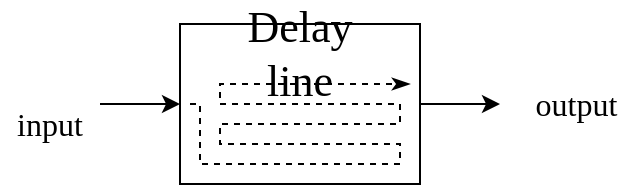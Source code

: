 <mxfile version="21.4.0" type="device">
  <diagram name="Page-1" id="4I2zJMP6fPbmH2adfHKz">
    <mxGraphModel dx="274" dy="158" grid="1" gridSize="10" guides="1" tooltips="1" connect="1" arrows="1" fold="1" page="1" pageScale="1" pageWidth="827" pageHeight="1169" math="0" shadow="0">
      <root>
        <mxCell id="0" />
        <mxCell id="1" parent="0" />
        <mxCell id="jOVSfKuzwhf96DGorkAo-1" style="edgeStyle=orthogonalEdgeStyle;rounded=0;orthogonalLoop=1;jettySize=auto;html=1;" edge="1" parent="1" source="tfoxWXDdU5jyKTtbno_l-1">
          <mxGeometry relative="1" as="geometry">
            <mxPoint x="480.0" y="120" as="targetPoint" />
          </mxGeometry>
        </mxCell>
        <mxCell id="tfoxWXDdU5jyKTtbno_l-1" value="" style="rounded=0;whiteSpace=wrap;html=1;movable=0;resizable=0;rotatable=0;deletable=0;editable=0;locked=1;connectable=0;" parent="1" vertex="1">
          <mxGeometry x="320" y="80" width="120" height="80" as="geometry" />
        </mxCell>
        <mxCell id="tfoxWXDdU5jyKTtbno_l-2" value="" style="endArrow=classic;html=1;rounded=0;exitX=1;exitY=0.5;exitDx=0;exitDy=0;" parent="1" source="uWq-LNssUS6APJ5jSLnP-1" edge="1">
          <mxGeometry width="50" height="50" relative="1" as="geometry">
            <mxPoint x="280" y="100" as="sourcePoint" />
            <mxPoint x="320" y="120" as="targetPoint" />
          </mxGeometry>
        </mxCell>
        <mxCell id="tfoxWXDdU5jyKTtbno_l-7" value="Delay line" style="text;html=1;strokeColor=none;fillColor=none;align=center;verticalAlign=middle;whiteSpace=wrap;rounded=0;fontFamily=UGent Panno Text;fontSize=22;" parent="1" vertex="1">
          <mxGeometry x="335" y="80" width="90" height="30" as="geometry" />
        </mxCell>
        <mxCell id="uWq-LNssUS6APJ5jSLnP-1" value="&lt;font color=&quot;#e0a458&quot; face=&quot;tabler-icons&quot;&gt;&lt;/font&gt; input" style="text;html=1;strokeColor=none;fillColor=none;align=center;verticalAlign=middle;whiteSpace=wrap;rounded=0;fontFamily=UGent Panno Text;fontSize=16;" parent="1" vertex="1">
          <mxGeometry x="230" y="110" width="50" height="20" as="geometry" />
        </mxCell>
        <mxCell id="uWq-LNssUS6APJ5jSLnP-3" value="&lt;font color=&quot;#e0a458&quot; face=&quot;tabler-icons&quot;&gt;&lt;/font&gt;&amp;nbsp;output" style="text;html=1;strokeColor=none;fillColor=none;align=center;verticalAlign=middle;whiteSpace=wrap;rounded=0;fontFamily=UGent Panno Text;fontSize=16;" parent="1" vertex="1">
          <mxGeometry x="480" y="110" width="60" height="20" as="geometry" />
        </mxCell>
        <mxCell id="uWq-LNssUS6APJ5jSLnP-7" value="" style="endArrow=classicThin;dashed=1;html=1;rounded=0;endFill=1;" parent="1" edge="1">
          <mxGeometry width="50" height="50" relative="1" as="geometry">
            <mxPoint x="325" y="120" as="sourcePoint" />
            <mxPoint x="435" y="110" as="targetPoint" />
            <Array as="points">
              <mxPoint x="330" y="120" />
              <mxPoint x="330" y="150" />
              <mxPoint x="430" y="150" />
              <mxPoint x="430" y="140" />
              <mxPoint x="340" y="140" />
              <mxPoint x="340" y="130" />
              <mxPoint x="430" y="130" />
              <mxPoint x="430" y="120" />
              <mxPoint x="340" y="120" />
              <mxPoint x="340" y="110" />
            </Array>
          </mxGeometry>
        </mxCell>
      </root>
    </mxGraphModel>
  </diagram>
</mxfile>

